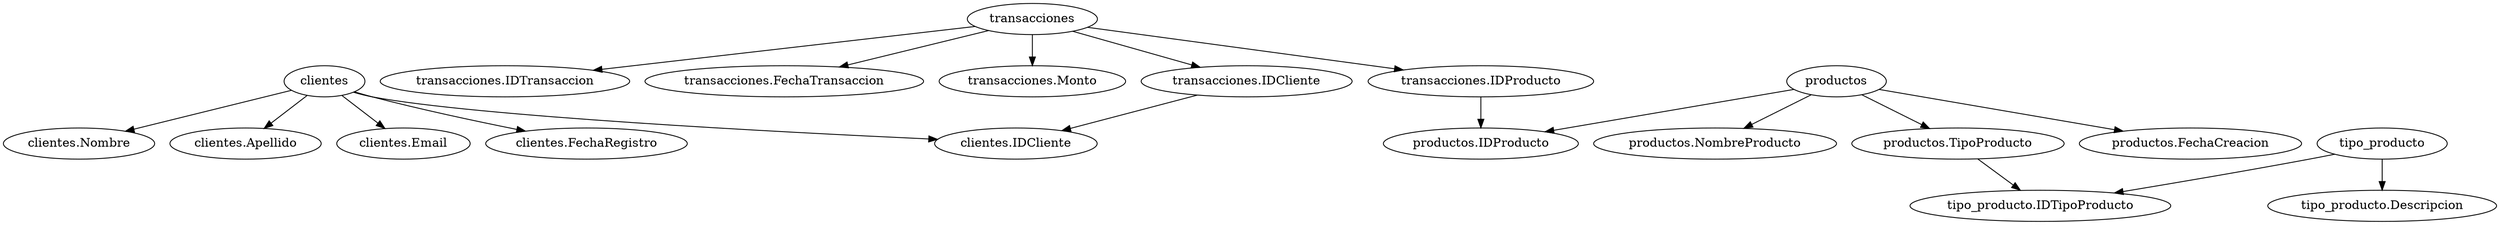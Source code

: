 digraph G {
clientes;
"clientes.IDCliente";
clientes -> "clientes.IDCliente";
"clientes.Nombre";
clientes -> "clientes.Nombre";
"clientes.Apellido";
clientes -> "clientes.Apellido";
"clientes.Email";
clientes -> "clientes.Email";
"clientes.FechaRegistro";
clientes -> "clientes.FechaRegistro";
tipo_producto;
"tipo_producto.IDTipoProducto";
tipo_producto -> "tipo_producto.IDTipoProducto";
"tipo_producto.Descripcion";
tipo_producto -> "tipo_producto.Descripcion";
productos;
"productos.IDProducto";
productos -> "productos.IDProducto";
"productos.NombreProducto";
productos -> "productos.NombreProducto";
"productos.TipoProducto";
productos -> "productos.TipoProducto";
"productos.FechaCreacion";
productos -> "productos.FechaCreacion";
"productos.TipoProducto" -> "tipo_producto.IDTipoProducto";
transacciones;
"transacciones.IDTransaccion";
transacciones -> "transacciones.IDTransaccion";
"transacciones.FechaTransaccion";
transacciones -> "transacciones.FechaTransaccion";
"transacciones.Monto";
transacciones -> "transacciones.Monto";
"transacciones.IDProducto";
transacciones -> "transacciones.IDProducto";
"transacciones.IDCliente";
transacciones -> "transacciones.IDCliente";
"transacciones.IDProducto" -> "productos.IDProducto";
"transacciones.IDCliente" -> "clientes.IDCliente";
}

